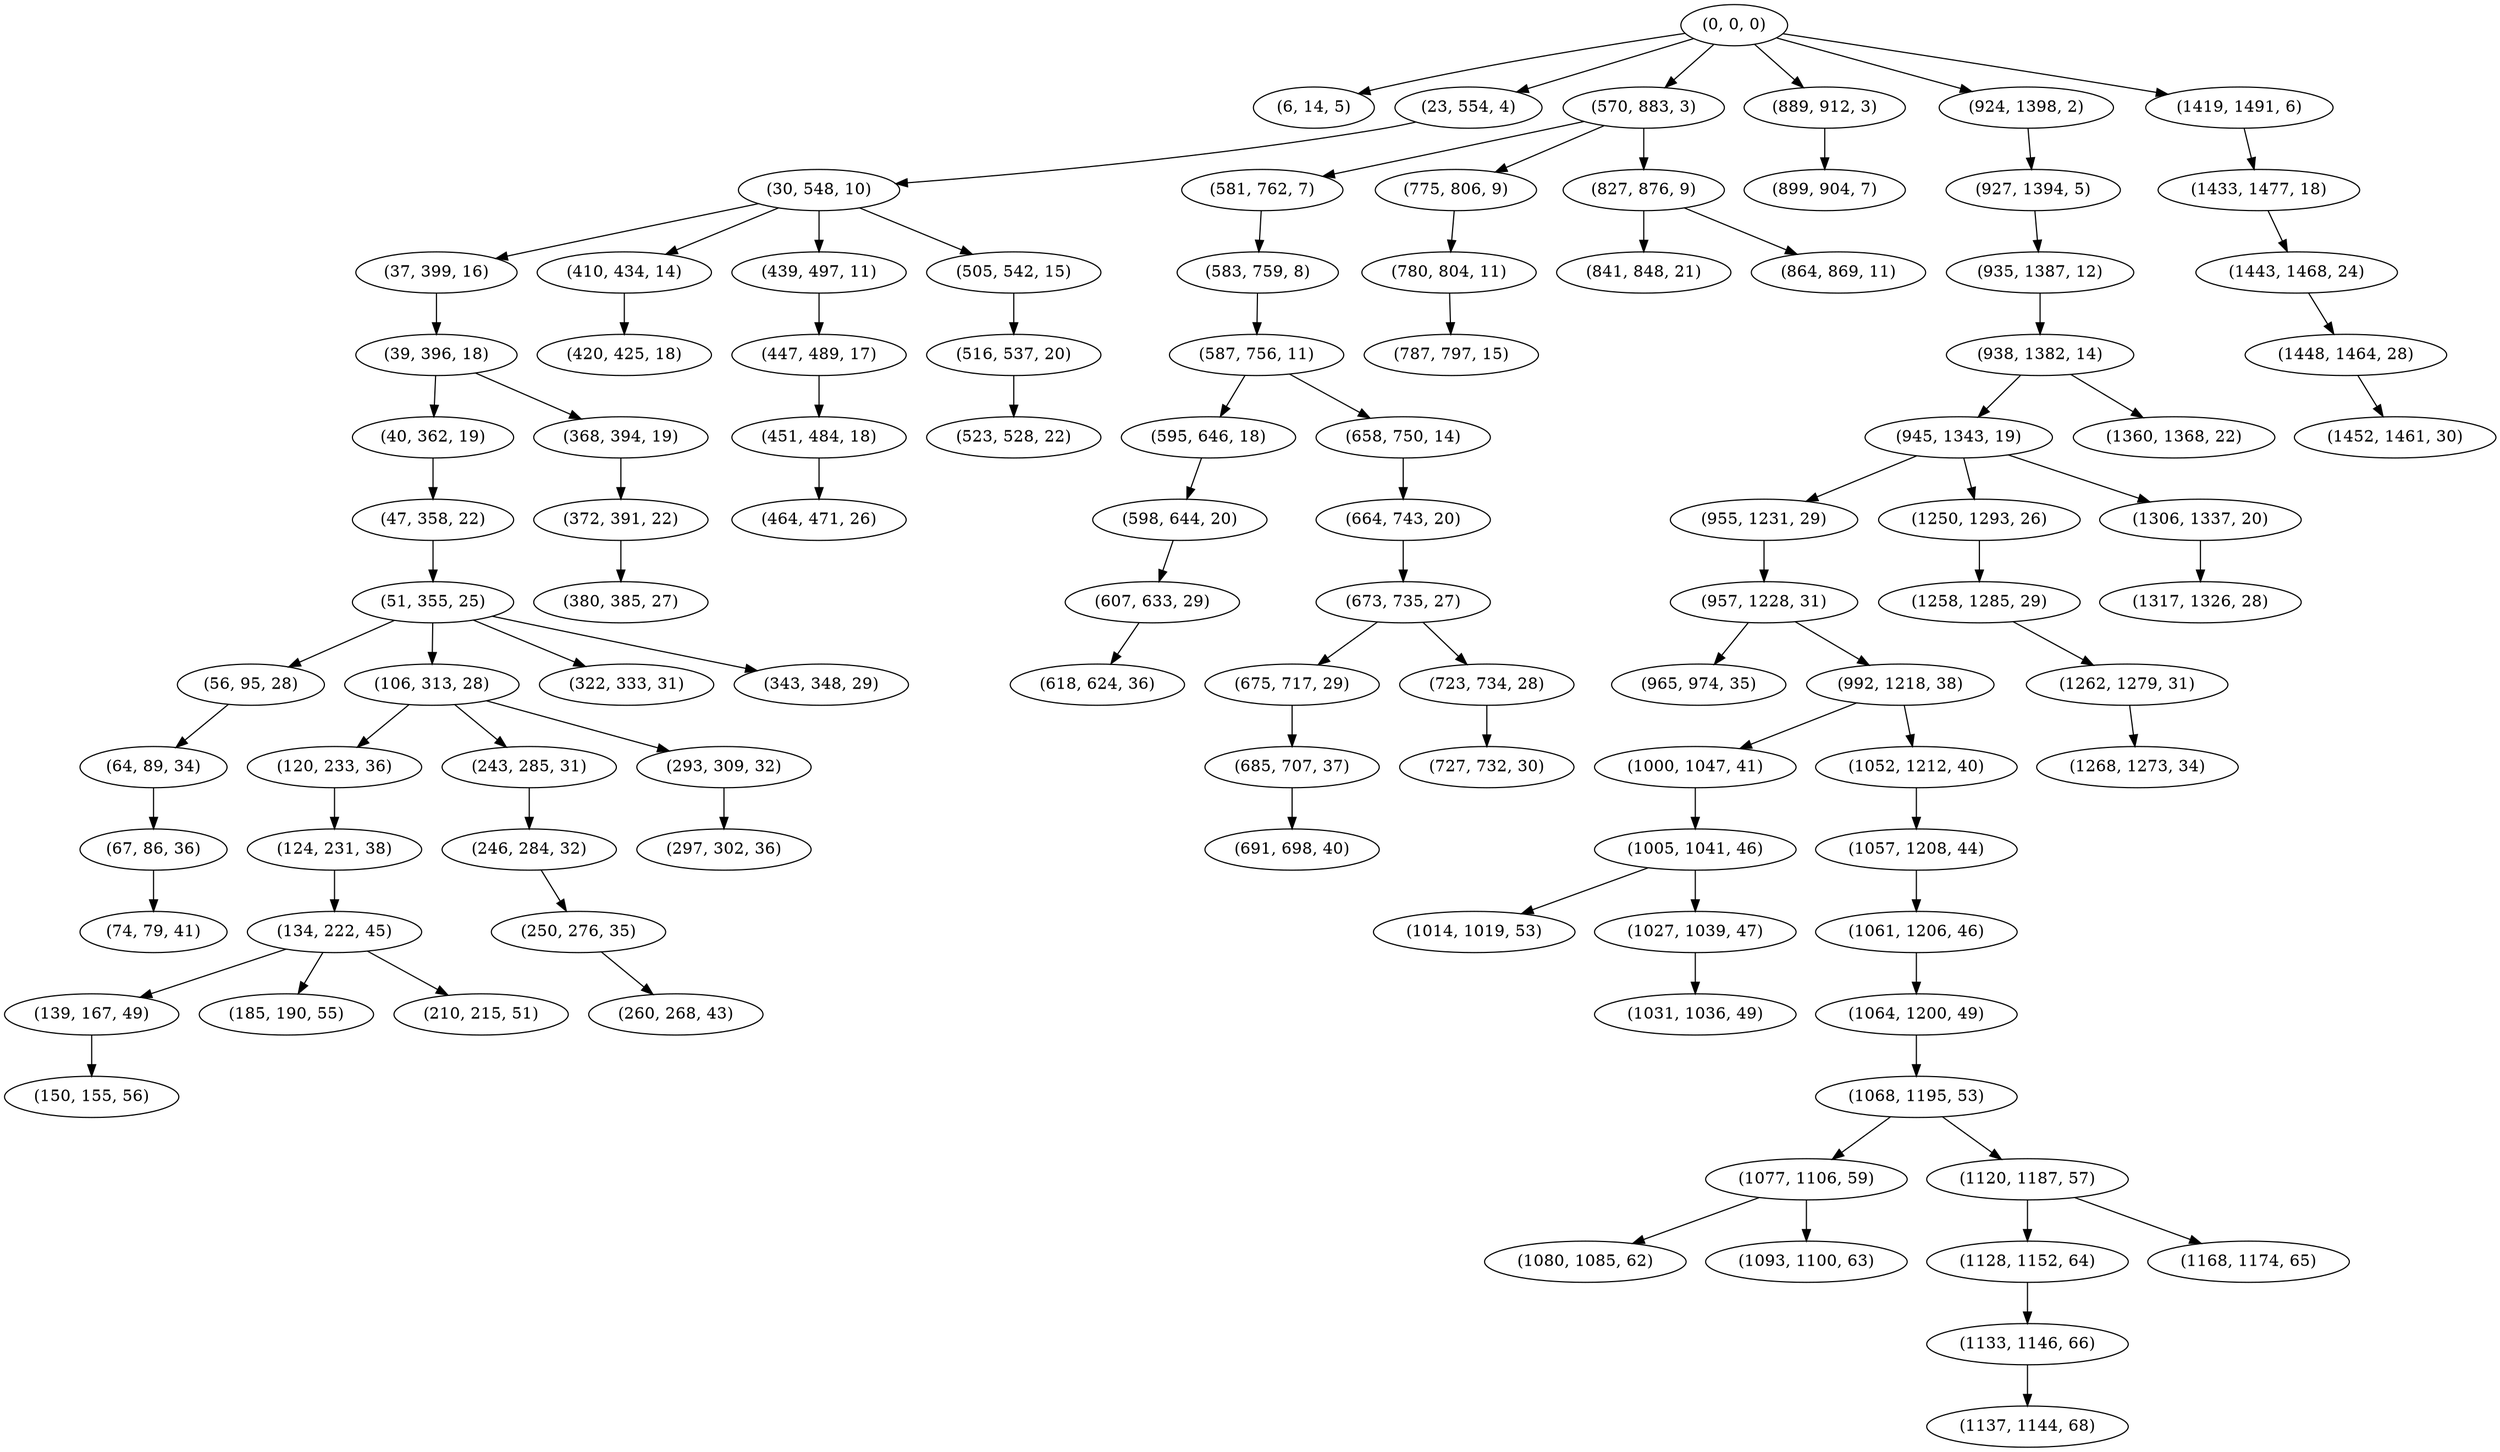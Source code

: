 digraph tree {
    "(0, 0, 0)";
    "(6, 14, 5)";
    "(23, 554, 4)";
    "(30, 548, 10)";
    "(37, 399, 16)";
    "(39, 396, 18)";
    "(40, 362, 19)";
    "(47, 358, 22)";
    "(51, 355, 25)";
    "(56, 95, 28)";
    "(64, 89, 34)";
    "(67, 86, 36)";
    "(74, 79, 41)";
    "(106, 313, 28)";
    "(120, 233, 36)";
    "(124, 231, 38)";
    "(134, 222, 45)";
    "(139, 167, 49)";
    "(150, 155, 56)";
    "(185, 190, 55)";
    "(210, 215, 51)";
    "(243, 285, 31)";
    "(246, 284, 32)";
    "(250, 276, 35)";
    "(260, 268, 43)";
    "(293, 309, 32)";
    "(297, 302, 36)";
    "(322, 333, 31)";
    "(343, 348, 29)";
    "(368, 394, 19)";
    "(372, 391, 22)";
    "(380, 385, 27)";
    "(410, 434, 14)";
    "(420, 425, 18)";
    "(439, 497, 11)";
    "(447, 489, 17)";
    "(451, 484, 18)";
    "(464, 471, 26)";
    "(505, 542, 15)";
    "(516, 537, 20)";
    "(523, 528, 22)";
    "(570, 883, 3)";
    "(581, 762, 7)";
    "(583, 759, 8)";
    "(587, 756, 11)";
    "(595, 646, 18)";
    "(598, 644, 20)";
    "(607, 633, 29)";
    "(618, 624, 36)";
    "(658, 750, 14)";
    "(664, 743, 20)";
    "(673, 735, 27)";
    "(675, 717, 29)";
    "(685, 707, 37)";
    "(691, 698, 40)";
    "(723, 734, 28)";
    "(727, 732, 30)";
    "(775, 806, 9)";
    "(780, 804, 11)";
    "(787, 797, 15)";
    "(827, 876, 9)";
    "(841, 848, 21)";
    "(864, 869, 11)";
    "(889, 912, 3)";
    "(899, 904, 7)";
    "(924, 1398, 2)";
    "(927, 1394, 5)";
    "(935, 1387, 12)";
    "(938, 1382, 14)";
    "(945, 1343, 19)";
    "(955, 1231, 29)";
    "(957, 1228, 31)";
    "(965, 974, 35)";
    "(992, 1218, 38)";
    "(1000, 1047, 41)";
    "(1005, 1041, 46)";
    "(1014, 1019, 53)";
    "(1027, 1039, 47)";
    "(1031, 1036, 49)";
    "(1052, 1212, 40)";
    "(1057, 1208, 44)";
    "(1061, 1206, 46)";
    "(1064, 1200, 49)";
    "(1068, 1195, 53)";
    "(1077, 1106, 59)";
    "(1080, 1085, 62)";
    "(1093, 1100, 63)";
    "(1120, 1187, 57)";
    "(1128, 1152, 64)";
    "(1133, 1146, 66)";
    "(1137, 1144, 68)";
    "(1168, 1174, 65)";
    "(1250, 1293, 26)";
    "(1258, 1285, 29)";
    "(1262, 1279, 31)";
    "(1268, 1273, 34)";
    "(1306, 1337, 20)";
    "(1317, 1326, 28)";
    "(1360, 1368, 22)";
    "(1419, 1491, 6)";
    "(1433, 1477, 18)";
    "(1443, 1468, 24)";
    "(1448, 1464, 28)";
    "(1452, 1461, 30)";
    "(0, 0, 0)" -> "(6, 14, 5)";
    "(0, 0, 0)" -> "(23, 554, 4)";
    "(0, 0, 0)" -> "(570, 883, 3)";
    "(0, 0, 0)" -> "(889, 912, 3)";
    "(0, 0, 0)" -> "(924, 1398, 2)";
    "(0, 0, 0)" -> "(1419, 1491, 6)";
    "(23, 554, 4)" -> "(30, 548, 10)";
    "(30, 548, 10)" -> "(37, 399, 16)";
    "(30, 548, 10)" -> "(410, 434, 14)";
    "(30, 548, 10)" -> "(439, 497, 11)";
    "(30, 548, 10)" -> "(505, 542, 15)";
    "(37, 399, 16)" -> "(39, 396, 18)";
    "(39, 396, 18)" -> "(40, 362, 19)";
    "(39, 396, 18)" -> "(368, 394, 19)";
    "(40, 362, 19)" -> "(47, 358, 22)";
    "(47, 358, 22)" -> "(51, 355, 25)";
    "(51, 355, 25)" -> "(56, 95, 28)";
    "(51, 355, 25)" -> "(106, 313, 28)";
    "(51, 355, 25)" -> "(322, 333, 31)";
    "(51, 355, 25)" -> "(343, 348, 29)";
    "(56, 95, 28)" -> "(64, 89, 34)";
    "(64, 89, 34)" -> "(67, 86, 36)";
    "(67, 86, 36)" -> "(74, 79, 41)";
    "(106, 313, 28)" -> "(120, 233, 36)";
    "(106, 313, 28)" -> "(243, 285, 31)";
    "(106, 313, 28)" -> "(293, 309, 32)";
    "(120, 233, 36)" -> "(124, 231, 38)";
    "(124, 231, 38)" -> "(134, 222, 45)";
    "(134, 222, 45)" -> "(139, 167, 49)";
    "(134, 222, 45)" -> "(185, 190, 55)";
    "(134, 222, 45)" -> "(210, 215, 51)";
    "(139, 167, 49)" -> "(150, 155, 56)";
    "(243, 285, 31)" -> "(246, 284, 32)";
    "(246, 284, 32)" -> "(250, 276, 35)";
    "(250, 276, 35)" -> "(260, 268, 43)";
    "(293, 309, 32)" -> "(297, 302, 36)";
    "(368, 394, 19)" -> "(372, 391, 22)";
    "(372, 391, 22)" -> "(380, 385, 27)";
    "(410, 434, 14)" -> "(420, 425, 18)";
    "(439, 497, 11)" -> "(447, 489, 17)";
    "(447, 489, 17)" -> "(451, 484, 18)";
    "(451, 484, 18)" -> "(464, 471, 26)";
    "(505, 542, 15)" -> "(516, 537, 20)";
    "(516, 537, 20)" -> "(523, 528, 22)";
    "(570, 883, 3)" -> "(581, 762, 7)";
    "(570, 883, 3)" -> "(775, 806, 9)";
    "(570, 883, 3)" -> "(827, 876, 9)";
    "(581, 762, 7)" -> "(583, 759, 8)";
    "(583, 759, 8)" -> "(587, 756, 11)";
    "(587, 756, 11)" -> "(595, 646, 18)";
    "(587, 756, 11)" -> "(658, 750, 14)";
    "(595, 646, 18)" -> "(598, 644, 20)";
    "(598, 644, 20)" -> "(607, 633, 29)";
    "(607, 633, 29)" -> "(618, 624, 36)";
    "(658, 750, 14)" -> "(664, 743, 20)";
    "(664, 743, 20)" -> "(673, 735, 27)";
    "(673, 735, 27)" -> "(675, 717, 29)";
    "(673, 735, 27)" -> "(723, 734, 28)";
    "(675, 717, 29)" -> "(685, 707, 37)";
    "(685, 707, 37)" -> "(691, 698, 40)";
    "(723, 734, 28)" -> "(727, 732, 30)";
    "(775, 806, 9)" -> "(780, 804, 11)";
    "(780, 804, 11)" -> "(787, 797, 15)";
    "(827, 876, 9)" -> "(841, 848, 21)";
    "(827, 876, 9)" -> "(864, 869, 11)";
    "(889, 912, 3)" -> "(899, 904, 7)";
    "(924, 1398, 2)" -> "(927, 1394, 5)";
    "(927, 1394, 5)" -> "(935, 1387, 12)";
    "(935, 1387, 12)" -> "(938, 1382, 14)";
    "(938, 1382, 14)" -> "(945, 1343, 19)";
    "(938, 1382, 14)" -> "(1360, 1368, 22)";
    "(945, 1343, 19)" -> "(955, 1231, 29)";
    "(945, 1343, 19)" -> "(1250, 1293, 26)";
    "(945, 1343, 19)" -> "(1306, 1337, 20)";
    "(955, 1231, 29)" -> "(957, 1228, 31)";
    "(957, 1228, 31)" -> "(965, 974, 35)";
    "(957, 1228, 31)" -> "(992, 1218, 38)";
    "(992, 1218, 38)" -> "(1000, 1047, 41)";
    "(992, 1218, 38)" -> "(1052, 1212, 40)";
    "(1000, 1047, 41)" -> "(1005, 1041, 46)";
    "(1005, 1041, 46)" -> "(1014, 1019, 53)";
    "(1005, 1041, 46)" -> "(1027, 1039, 47)";
    "(1027, 1039, 47)" -> "(1031, 1036, 49)";
    "(1052, 1212, 40)" -> "(1057, 1208, 44)";
    "(1057, 1208, 44)" -> "(1061, 1206, 46)";
    "(1061, 1206, 46)" -> "(1064, 1200, 49)";
    "(1064, 1200, 49)" -> "(1068, 1195, 53)";
    "(1068, 1195, 53)" -> "(1077, 1106, 59)";
    "(1068, 1195, 53)" -> "(1120, 1187, 57)";
    "(1077, 1106, 59)" -> "(1080, 1085, 62)";
    "(1077, 1106, 59)" -> "(1093, 1100, 63)";
    "(1120, 1187, 57)" -> "(1128, 1152, 64)";
    "(1120, 1187, 57)" -> "(1168, 1174, 65)";
    "(1128, 1152, 64)" -> "(1133, 1146, 66)";
    "(1133, 1146, 66)" -> "(1137, 1144, 68)";
    "(1250, 1293, 26)" -> "(1258, 1285, 29)";
    "(1258, 1285, 29)" -> "(1262, 1279, 31)";
    "(1262, 1279, 31)" -> "(1268, 1273, 34)";
    "(1306, 1337, 20)" -> "(1317, 1326, 28)";
    "(1419, 1491, 6)" -> "(1433, 1477, 18)";
    "(1433, 1477, 18)" -> "(1443, 1468, 24)";
    "(1443, 1468, 24)" -> "(1448, 1464, 28)";
    "(1448, 1464, 28)" -> "(1452, 1461, 30)";
}
